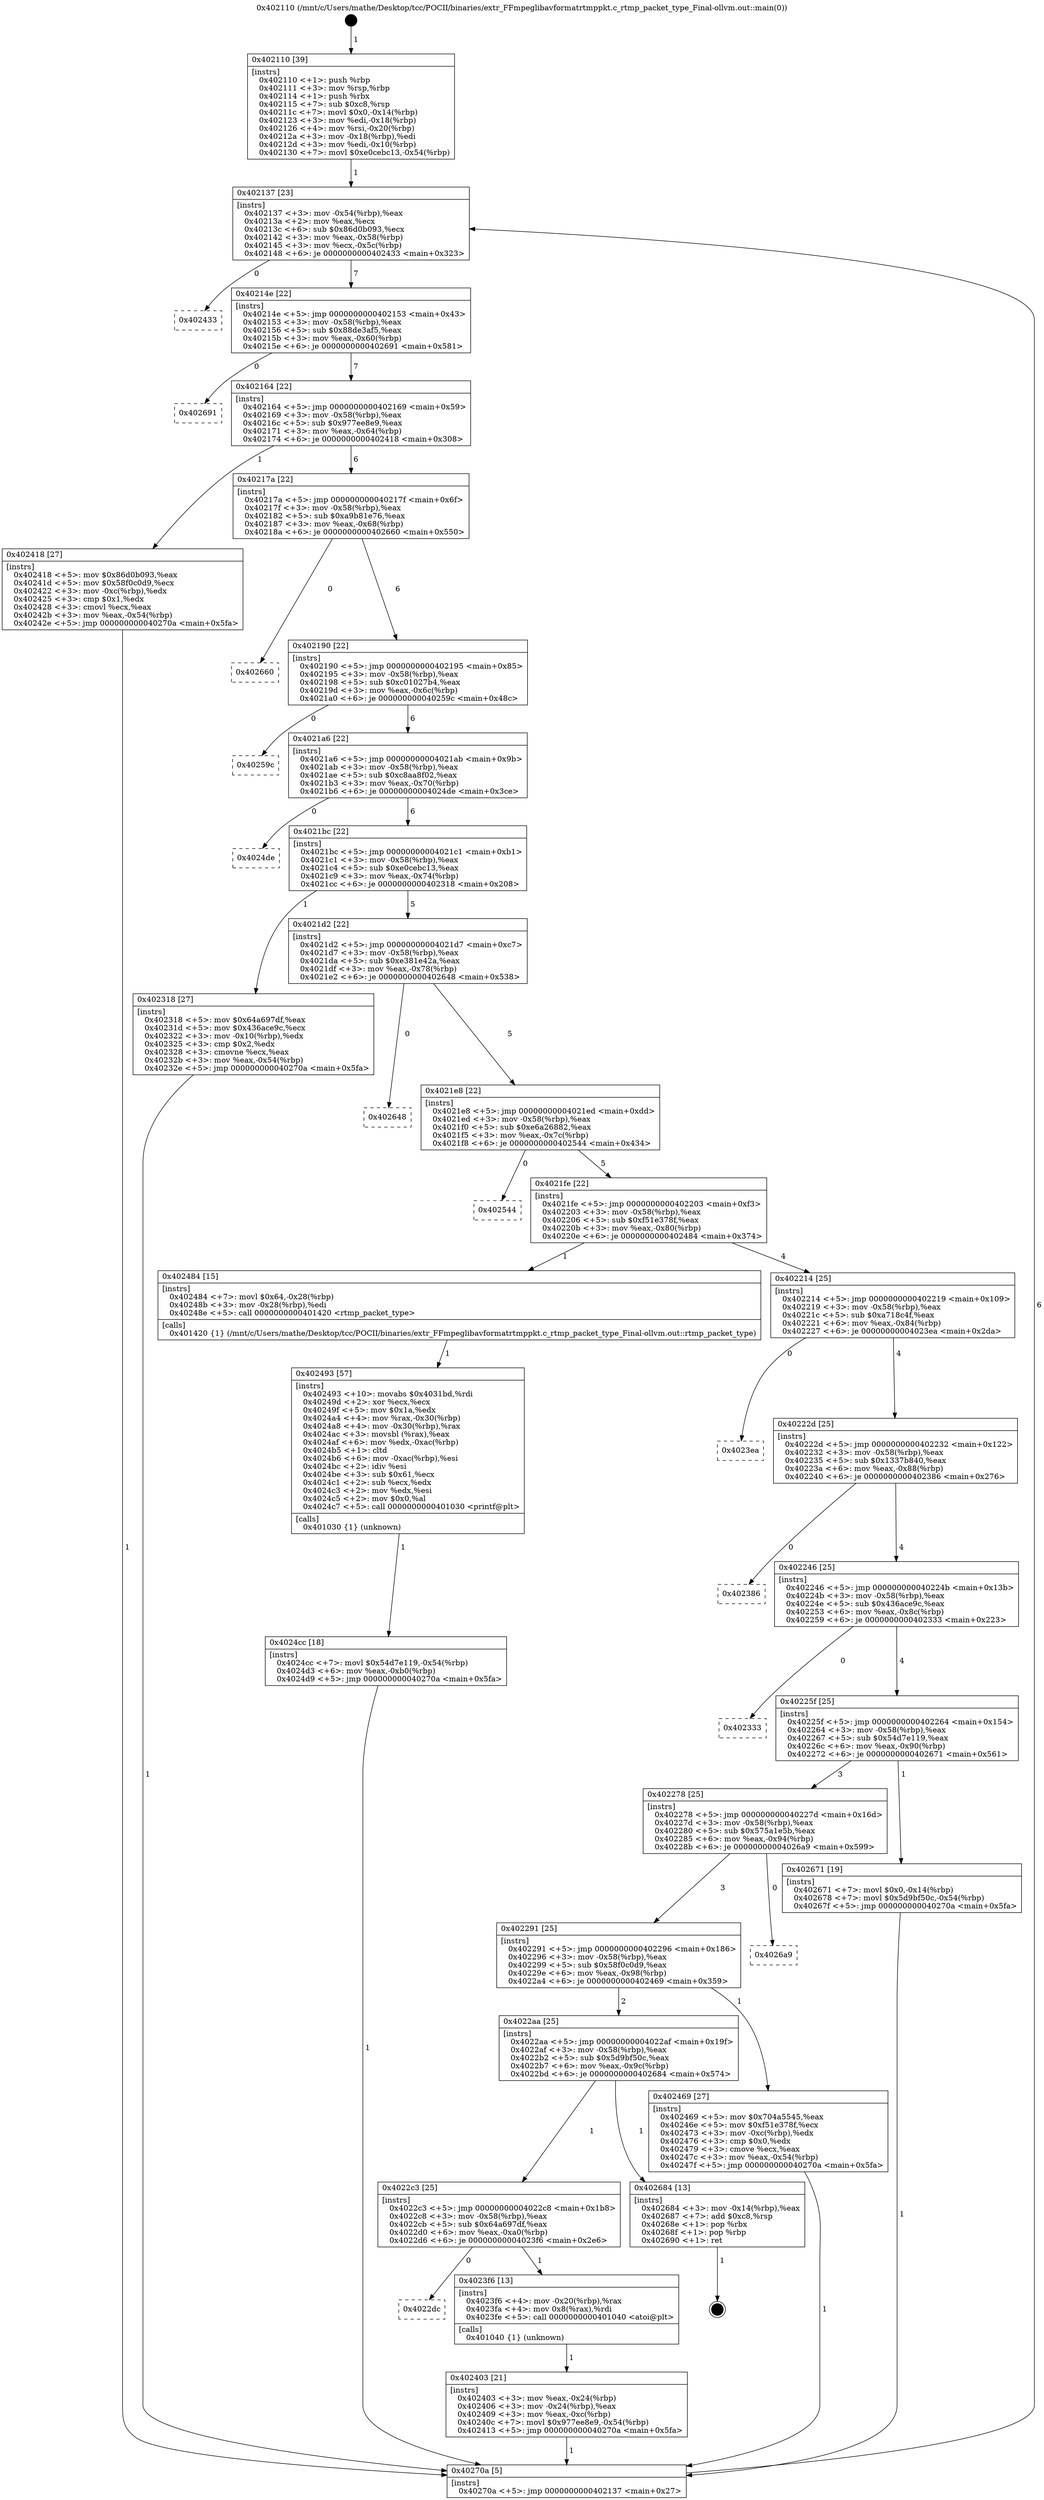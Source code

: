 digraph "0x402110" {
  label = "0x402110 (/mnt/c/Users/mathe/Desktop/tcc/POCII/binaries/extr_FFmpeglibavformatrtmppkt.c_rtmp_packet_type_Final-ollvm.out::main(0))"
  labelloc = "t"
  node[shape=record]

  Entry [label="",width=0.3,height=0.3,shape=circle,fillcolor=black,style=filled]
  "0x402137" [label="{
     0x402137 [23]\l
     | [instrs]\l
     &nbsp;&nbsp;0x402137 \<+3\>: mov -0x54(%rbp),%eax\l
     &nbsp;&nbsp;0x40213a \<+2\>: mov %eax,%ecx\l
     &nbsp;&nbsp;0x40213c \<+6\>: sub $0x86d0b093,%ecx\l
     &nbsp;&nbsp;0x402142 \<+3\>: mov %eax,-0x58(%rbp)\l
     &nbsp;&nbsp;0x402145 \<+3\>: mov %ecx,-0x5c(%rbp)\l
     &nbsp;&nbsp;0x402148 \<+6\>: je 0000000000402433 \<main+0x323\>\l
  }"]
  "0x402433" [label="{
     0x402433\l
  }", style=dashed]
  "0x40214e" [label="{
     0x40214e [22]\l
     | [instrs]\l
     &nbsp;&nbsp;0x40214e \<+5\>: jmp 0000000000402153 \<main+0x43\>\l
     &nbsp;&nbsp;0x402153 \<+3\>: mov -0x58(%rbp),%eax\l
     &nbsp;&nbsp;0x402156 \<+5\>: sub $0x88de3af5,%eax\l
     &nbsp;&nbsp;0x40215b \<+3\>: mov %eax,-0x60(%rbp)\l
     &nbsp;&nbsp;0x40215e \<+6\>: je 0000000000402691 \<main+0x581\>\l
  }"]
  Exit [label="",width=0.3,height=0.3,shape=circle,fillcolor=black,style=filled,peripheries=2]
  "0x402691" [label="{
     0x402691\l
  }", style=dashed]
  "0x402164" [label="{
     0x402164 [22]\l
     | [instrs]\l
     &nbsp;&nbsp;0x402164 \<+5\>: jmp 0000000000402169 \<main+0x59\>\l
     &nbsp;&nbsp;0x402169 \<+3\>: mov -0x58(%rbp),%eax\l
     &nbsp;&nbsp;0x40216c \<+5\>: sub $0x977ee8e9,%eax\l
     &nbsp;&nbsp;0x402171 \<+3\>: mov %eax,-0x64(%rbp)\l
     &nbsp;&nbsp;0x402174 \<+6\>: je 0000000000402418 \<main+0x308\>\l
  }"]
  "0x4024cc" [label="{
     0x4024cc [18]\l
     | [instrs]\l
     &nbsp;&nbsp;0x4024cc \<+7\>: movl $0x54d7e119,-0x54(%rbp)\l
     &nbsp;&nbsp;0x4024d3 \<+6\>: mov %eax,-0xb0(%rbp)\l
     &nbsp;&nbsp;0x4024d9 \<+5\>: jmp 000000000040270a \<main+0x5fa\>\l
  }"]
  "0x402418" [label="{
     0x402418 [27]\l
     | [instrs]\l
     &nbsp;&nbsp;0x402418 \<+5\>: mov $0x86d0b093,%eax\l
     &nbsp;&nbsp;0x40241d \<+5\>: mov $0x58f0c0d9,%ecx\l
     &nbsp;&nbsp;0x402422 \<+3\>: mov -0xc(%rbp),%edx\l
     &nbsp;&nbsp;0x402425 \<+3\>: cmp $0x1,%edx\l
     &nbsp;&nbsp;0x402428 \<+3\>: cmovl %ecx,%eax\l
     &nbsp;&nbsp;0x40242b \<+3\>: mov %eax,-0x54(%rbp)\l
     &nbsp;&nbsp;0x40242e \<+5\>: jmp 000000000040270a \<main+0x5fa\>\l
  }"]
  "0x40217a" [label="{
     0x40217a [22]\l
     | [instrs]\l
     &nbsp;&nbsp;0x40217a \<+5\>: jmp 000000000040217f \<main+0x6f\>\l
     &nbsp;&nbsp;0x40217f \<+3\>: mov -0x58(%rbp),%eax\l
     &nbsp;&nbsp;0x402182 \<+5\>: sub $0xa9b81e76,%eax\l
     &nbsp;&nbsp;0x402187 \<+3\>: mov %eax,-0x68(%rbp)\l
     &nbsp;&nbsp;0x40218a \<+6\>: je 0000000000402660 \<main+0x550\>\l
  }"]
  "0x402493" [label="{
     0x402493 [57]\l
     | [instrs]\l
     &nbsp;&nbsp;0x402493 \<+10\>: movabs $0x4031bd,%rdi\l
     &nbsp;&nbsp;0x40249d \<+2\>: xor %ecx,%ecx\l
     &nbsp;&nbsp;0x40249f \<+5\>: mov $0x1a,%edx\l
     &nbsp;&nbsp;0x4024a4 \<+4\>: mov %rax,-0x30(%rbp)\l
     &nbsp;&nbsp;0x4024a8 \<+4\>: mov -0x30(%rbp),%rax\l
     &nbsp;&nbsp;0x4024ac \<+3\>: movsbl (%rax),%eax\l
     &nbsp;&nbsp;0x4024af \<+6\>: mov %edx,-0xac(%rbp)\l
     &nbsp;&nbsp;0x4024b5 \<+1\>: cltd\l
     &nbsp;&nbsp;0x4024b6 \<+6\>: mov -0xac(%rbp),%esi\l
     &nbsp;&nbsp;0x4024bc \<+2\>: idiv %esi\l
     &nbsp;&nbsp;0x4024be \<+3\>: sub $0x61,%ecx\l
     &nbsp;&nbsp;0x4024c1 \<+2\>: sub %ecx,%edx\l
     &nbsp;&nbsp;0x4024c3 \<+2\>: mov %edx,%esi\l
     &nbsp;&nbsp;0x4024c5 \<+2\>: mov $0x0,%al\l
     &nbsp;&nbsp;0x4024c7 \<+5\>: call 0000000000401030 \<printf@plt\>\l
     | [calls]\l
     &nbsp;&nbsp;0x401030 \{1\} (unknown)\l
  }"]
  "0x402660" [label="{
     0x402660\l
  }", style=dashed]
  "0x402190" [label="{
     0x402190 [22]\l
     | [instrs]\l
     &nbsp;&nbsp;0x402190 \<+5\>: jmp 0000000000402195 \<main+0x85\>\l
     &nbsp;&nbsp;0x402195 \<+3\>: mov -0x58(%rbp),%eax\l
     &nbsp;&nbsp;0x402198 \<+5\>: sub $0xc01027b4,%eax\l
     &nbsp;&nbsp;0x40219d \<+3\>: mov %eax,-0x6c(%rbp)\l
     &nbsp;&nbsp;0x4021a0 \<+6\>: je 000000000040259c \<main+0x48c\>\l
  }"]
  "0x402403" [label="{
     0x402403 [21]\l
     | [instrs]\l
     &nbsp;&nbsp;0x402403 \<+3\>: mov %eax,-0x24(%rbp)\l
     &nbsp;&nbsp;0x402406 \<+3\>: mov -0x24(%rbp),%eax\l
     &nbsp;&nbsp;0x402409 \<+3\>: mov %eax,-0xc(%rbp)\l
     &nbsp;&nbsp;0x40240c \<+7\>: movl $0x977ee8e9,-0x54(%rbp)\l
     &nbsp;&nbsp;0x402413 \<+5\>: jmp 000000000040270a \<main+0x5fa\>\l
  }"]
  "0x40259c" [label="{
     0x40259c\l
  }", style=dashed]
  "0x4021a6" [label="{
     0x4021a6 [22]\l
     | [instrs]\l
     &nbsp;&nbsp;0x4021a6 \<+5\>: jmp 00000000004021ab \<main+0x9b\>\l
     &nbsp;&nbsp;0x4021ab \<+3\>: mov -0x58(%rbp),%eax\l
     &nbsp;&nbsp;0x4021ae \<+5\>: sub $0xc8aa8f02,%eax\l
     &nbsp;&nbsp;0x4021b3 \<+3\>: mov %eax,-0x70(%rbp)\l
     &nbsp;&nbsp;0x4021b6 \<+6\>: je 00000000004024de \<main+0x3ce\>\l
  }"]
  "0x4022dc" [label="{
     0x4022dc\l
  }", style=dashed]
  "0x4024de" [label="{
     0x4024de\l
  }", style=dashed]
  "0x4021bc" [label="{
     0x4021bc [22]\l
     | [instrs]\l
     &nbsp;&nbsp;0x4021bc \<+5\>: jmp 00000000004021c1 \<main+0xb1\>\l
     &nbsp;&nbsp;0x4021c1 \<+3\>: mov -0x58(%rbp),%eax\l
     &nbsp;&nbsp;0x4021c4 \<+5\>: sub $0xe0cebc13,%eax\l
     &nbsp;&nbsp;0x4021c9 \<+3\>: mov %eax,-0x74(%rbp)\l
     &nbsp;&nbsp;0x4021cc \<+6\>: je 0000000000402318 \<main+0x208\>\l
  }"]
  "0x4023f6" [label="{
     0x4023f6 [13]\l
     | [instrs]\l
     &nbsp;&nbsp;0x4023f6 \<+4\>: mov -0x20(%rbp),%rax\l
     &nbsp;&nbsp;0x4023fa \<+4\>: mov 0x8(%rax),%rdi\l
     &nbsp;&nbsp;0x4023fe \<+5\>: call 0000000000401040 \<atoi@plt\>\l
     | [calls]\l
     &nbsp;&nbsp;0x401040 \{1\} (unknown)\l
  }"]
  "0x402318" [label="{
     0x402318 [27]\l
     | [instrs]\l
     &nbsp;&nbsp;0x402318 \<+5\>: mov $0x64a697df,%eax\l
     &nbsp;&nbsp;0x40231d \<+5\>: mov $0x436ace9c,%ecx\l
     &nbsp;&nbsp;0x402322 \<+3\>: mov -0x10(%rbp),%edx\l
     &nbsp;&nbsp;0x402325 \<+3\>: cmp $0x2,%edx\l
     &nbsp;&nbsp;0x402328 \<+3\>: cmovne %ecx,%eax\l
     &nbsp;&nbsp;0x40232b \<+3\>: mov %eax,-0x54(%rbp)\l
     &nbsp;&nbsp;0x40232e \<+5\>: jmp 000000000040270a \<main+0x5fa\>\l
  }"]
  "0x4021d2" [label="{
     0x4021d2 [22]\l
     | [instrs]\l
     &nbsp;&nbsp;0x4021d2 \<+5\>: jmp 00000000004021d7 \<main+0xc7\>\l
     &nbsp;&nbsp;0x4021d7 \<+3\>: mov -0x58(%rbp),%eax\l
     &nbsp;&nbsp;0x4021da \<+5\>: sub $0xe381e42a,%eax\l
     &nbsp;&nbsp;0x4021df \<+3\>: mov %eax,-0x78(%rbp)\l
     &nbsp;&nbsp;0x4021e2 \<+6\>: je 0000000000402648 \<main+0x538\>\l
  }"]
  "0x40270a" [label="{
     0x40270a [5]\l
     | [instrs]\l
     &nbsp;&nbsp;0x40270a \<+5\>: jmp 0000000000402137 \<main+0x27\>\l
  }"]
  "0x402110" [label="{
     0x402110 [39]\l
     | [instrs]\l
     &nbsp;&nbsp;0x402110 \<+1\>: push %rbp\l
     &nbsp;&nbsp;0x402111 \<+3\>: mov %rsp,%rbp\l
     &nbsp;&nbsp;0x402114 \<+1\>: push %rbx\l
     &nbsp;&nbsp;0x402115 \<+7\>: sub $0xc8,%rsp\l
     &nbsp;&nbsp;0x40211c \<+7\>: movl $0x0,-0x14(%rbp)\l
     &nbsp;&nbsp;0x402123 \<+3\>: mov %edi,-0x18(%rbp)\l
     &nbsp;&nbsp;0x402126 \<+4\>: mov %rsi,-0x20(%rbp)\l
     &nbsp;&nbsp;0x40212a \<+3\>: mov -0x18(%rbp),%edi\l
     &nbsp;&nbsp;0x40212d \<+3\>: mov %edi,-0x10(%rbp)\l
     &nbsp;&nbsp;0x402130 \<+7\>: movl $0xe0cebc13,-0x54(%rbp)\l
  }"]
  "0x4022c3" [label="{
     0x4022c3 [25]\l
     | [instrs]\l
     &nbsp;&nbsp;0x4022c3 \<+5\>: jmp 00000000004022c8 \<main+0x1b8\>\l
     &nbsp;&nbsp;0x4022c8 \<+3\>: mov -0x58(%rbp),%eax\l
     &nbsp;&nbsp;0x4022cb \<+5\>: sub $0x64a697df,%eax\l
     &nbsp;&nbsp;0x4022d0 \<+6\>: mov %eax,-0xa0(%rbp)\l
     &nbsp;&nbsp;0x4022d6 \<+6\>: je 00000000004023f6 \<main+0x2e6\>\l
  }"]
  "0x402648" [label="{
     0x402648\l
  }", style=dashed]
  "0x4021e8" [label="{
     0x4021e8 [22]\l
     | [instrs]\l
     &nbsp;&nbsp;0x4021e8 \<+5\>: jmp 00000000004021ed \<main+0xdd\>\l
     &nbsp;&nbsp;0x4021ed \<+3\>: mov -0x58(%rbp),%eax\l
     &nbsp;&nbsp;0x4021f0 \<+5\>: sub $0xe6a26882,%eax\l
     &nbsp;&nbsp;0x4021f5 \<+3\>: mov %eax,-0x7c(%rbp)\l
     &nbsp;&nbsp;0x4021f8 \<+6\>: je 0000000000402544 \<main+0x434\>\l
  }"]
  "0x402684" [label="{
     0x402684 [13]\l
     | [instrs]\l
     &nbsp;&nbsp;0x402684 \<+3\>: mov -0x14(%rbp),%eax\l
     &nbsp;&nbsp;0x402687 \<+7\>: add $0xc8,%rsp\l
     &nbsp;&nbsp;0x40268e \<+1\>: pop %rbx\l
     &nbsp;&nbsp;0x40268f \<+1\>: pop %rbp\l
     &nbsp;&nbsp;0x402690 \<+1\>: ret\l
  }"]
  "0x402544" [label="{
     0x402544\l
  }", style=dashed]
  "0x4021fe" [label="{
     0x4021fe [22]\l
     | [instrs]\l
     &nbsp;&nbsp;0x4021fe \<+5\>: jmp 0000000000402203 \<main+0xf3\>\l
     &nbsp;&nbsp;0x402203 \<+3\>: mov -0x58(%rbp),%eax\l
     &nbsp;&nbsp;0x402206 \<+5\>: sub $0xf51e378f,%eax\l
     &nbsp;&nbsp;0x40220b \<+3\>: mov %eax,-0x80(%rbp)\l
     &nbsp;&nbsp;0x40220e \<+6\>: je 0000000000402484 \<main+0x374\>\l
  }"]
  "0x4022aa" [label="{
     0x4022aa [25]\l
     | [instrs]\l
     &nbsp;&nbsp;0x4022aa \<+5\>: jmp 00000000004022af \<main+0x19f\>\l
     &nbsp;&nbsp;0x4022af \<+3\>: mov -0x58(%rbp),%eax\l
     &nbsp;&nbsp;0x4022b2 \<+5\>: sub $0x5d9bf50c,%eax\l
     &nbsp;&nbsp;0x4022b7 \<+6\>: mov %eax,-0x9c(%rbp)\l
     &nbsp;&nbsp;0x4022bd \<+6\>: je 0000000000402684 \<main+0x574\>\l
  }"]
  "0x402484" [label="{
     0x402484 [15]\l
     | [instrs]\l
     &nbsp;&nbsp;0x402484 \<+7\>: movl $0x64,-0x28(%rbp)\l
     &nbsp;&nbsp;0x40248b \<+3\>: mov -0x28(%rbp),%edi\l
     &nbsp;&nbsp;0x40248e \<+5\>: call 0000000000401420 \<rtmp_packet_type\>\l
     | [calls]\l
     &nbsp;&nbsp;0x401420 \{1\} (/mnt/c/Users/mathe/Desktop/tcc/POCII/binaries/extr_FFmpeglibavformatrtmppkt.c_rtmp_packet_type_Final-ollvm.out::rtmp_packet_type)\l
  }"]
  "0x402214" [label="{
     0x402214 [25]\l
     | [instrs]\l
     &nbsp;&nbsp;0x402214 \<+5\>: jmp 0000000000402219 \<main+0x109\>\l
     &nbsp;&nbsp;0x402219 \<+3\>: mov -0x58(%rbp),%eax\l
     &nbsp;&nbsp;0x40221c \<+5\>: sub $0xa718c4f,%eax\l
     &nbsp;&nbsp;0x402221 \<+6\>: mov %eax,-0x84(%rbp)\l
     &nbsp;&nbsp;0x402227 \<+6\>: je 00000000004023ea \<main+0x2da\>\l
  }"]
  "0x402469" [label="{
     0x402469 [27]\l
     | [instrs]\l
     &nbsp;&nbsp;0x402469 \<+5\>: mov $0x704a5545,%eax\l
     &nbsp;&nbsp;0x40246e \<+5\>: mov $0xf51e378f,%ecx\l
     &nbsp;&nbsp;0x402473 \<+3\>: mov -0xc(%rbp),%edx\l
     &nbsp;&nbsp;0x402476 \<+3\>: cmp $0x0,%edx\l
     &nbsp;&nbsp;0x402479 \<+3\>: cmove %ecx,%eax\l
     &nbsp;&nbsp;0x40247c \<+3\>: mov %eax,-0x54(%rbp)\l
     &nbsp;&nbsp;0x40247f \<+5\>: jmp 000000000040270a \<main+0x5fa\>\l
  }"]
  "0x4023ea" [label="{
     0x4023ea\l
  }", style=dashed]
  "0x40222d" [label="{
     0x40222d [25]\l
     | [instrs]\l
     &nbsp;&nbsp;0x40222d \<+5\>: jmp 0000000000402232 \<main+0x122\>\l
     &nbsp;&nbsp;0x402232 \<+3\>: mov -0x58(%rbp),%eax\l
     &nbsp;&nbsp;0x402235 \<+5\>: sub $0x1337b840,%eax\l
     &nbsp;&nbsp;0x40223a \<+6\>: mov %eax,-0x88(%rbp)\l
     &nbsp;&nbsp;0x402240 \<+6\>: je 0000000000402386 \<main+0x276\>\l
  }"]
  "0x402291" [label="{
     0x402291 [25]\l
     | [instrs]\l
     &nbsp;&nbsp;0x402291 \<+5\>: jmp 0000000000402296 \<main+0x186\>\l
     &nbsp;&nbsp;0x402296 \<+3\>: mov -0x58(%rbp),%eax\l
     &nbsp;&nbsp;0x402299 \<+5\>: sub $0x58f0c0d9,%eax\l
     &nbsp;&nbsp;0x40229e \<+6\>: mov %eax,-0x98(%rbp)\l
     &nbsp;&nbsp;0x4022a4 \<+6\>: je 0000000000402469 \<main+0x359\>\l
  }"]
  "0x402386" [label="{
     0x402386\l
  }", style=dashed]
  "0x402246" [label="{
     0x402246 [25]\l
     | [instrs]\l
     &nbsp;&nbsp;0x402246 \<+5\>: jmp 000000000040224b \<main+0x13b\>\l
     &nbsp;&nbsp;0x40224b \<+3\>: mov -0x58(%rbp),%eax\l
     &nbsp;&nbsp;0x40224e \<+5\>: sub $0x436ace9c,%eax\l
     &nbsp;&nbsp;0x402253 \<+6\>: mov %eax,-0x8c(%rbp)\l
     &nbsp;&nbsp;0x402259 \<+6\>: je 0000000000402333 \<main+0x223\>\l
  }"]
  "0x4026a9" [label="{
     0x4026a9\l
  }", style=dashed]
  "0x402333" [label="{
     0x402333\l
  }", style=dashed]
  "0x40225f" [label="{
     0x40225f [25]\l
     | [instrs]\l
     &nbsp;&nbsp;0x40225f \<+5\>: jmp 0000000000402264 \<main+0x154\>\l
     &nbsp;&nbsp;0x402264 \<+3\>: mov -0x58(%rbp),%eax\l
     &nbsp;&nbsp;0x402267 \<+5\>: sub $0x54d7e119,%eax\l
     &nbsp;&nbsp;0x40226c \<+6\>: mov %eax,-0x90(%rbp)\l
     &nbsp;&nbsp;0x402272 \<+6\>: je 0000000000402671 \<main+0x561\>\l
  }"]
  "0x402278" [label="{
     0x402278 [25]\l
     | [instrs]\l
     &nbsp;&nbsp;0x402278 \<+5\>: jmp 000000000040227d \<main+0x16d\>\l
     &nbsp;&nbsp;0x40227d \<+3\>: mov -0x58(%rbp),%eax\l
     &nbsp;&nbsp;0x402280 \<+5\>: sub $0x575a1e5b,%eax\l
     &nbsp;&nbsp;0x402285 \<+6\>: mov %eax,-0x94(%rbp)\l
     &nbsp;&nbsp;0x40228b \<+6\>: je 00000000004026a9 \<main+0x599\>\l
  }"]
  "0x402671" [label="{
     0x402671 [19]\l
     | [instrs]\l
     &nbsp;&nbsp;0x402671 \<+7\>: movl $0x0,-0x14(%rbp)\l
     &nbsp;&nbsp;0x402678 \<+7\>: movl $0x5d9bf50c,-0x54(%rbp)\l
     &nbsp;&nbsp;0x40267f \<+5\>: jmp 000000000040270a \<main+0x5fa\>\l
  }"]
  Entry -> "0x402110" [label=" 1"]
  "0x402137" -> "0x402433" [label=" 0"]
  "0x402137" -> "0x40214e" [label=" 7"]
  "0x402684" -> Exit [label=" 1"]
  "0x40214e" -> "0x402691" [label=" 0"]
  "0x40214e" -> "0x402164" [label=" 7"]
  "0x402671" -> "0x40270a" [label=" 1"]
  "0x402164" -> "0x402418" [label=" 1"]
  "0x402164" -> "0x40217a" [label=" 6"]
  "0x4024cc" -> "0x40270a" [label=" 1"]
  "0x40217a" -> "0x402660" [label=" 0"]
  "0x40217a" -> "0x402190" [label=" 6"]
  "0x402493" -> "0x4024cc" [label=" 1"]
  "0x402190" -> "0x40259c" [label=" 0"]
  "0x402190" -> "0x4021a6" [label=" 6"]
  "0x402484" -> "0x402493" [label=" 1"]
  "0x4021a6" -> "0x4024de" [label=" 0"]
  "0x4021a6" -> "0x4021bc" [label=" 6"]
  "0x402469" -> "0x40270a" [label=" 1"]
  "0x4021bc" -> "0x402318" [label=" 1"]
  "0x4021bc" -> "0x4021d2" [label=" 5"]
  "0x402318" -> "0x40270a" [label=" 1"]
  "0x402110" -> "0x402137" [label=" 1"]
  "0x40270a" -> "0x402137" [label=" 6"]
  "0x402418" -> "0x40270a" [label=" 1"]
  "0x4021d2" -> "0x402648" [label=" 0"]
  "0x4021d2" -> "0x4021e8" [label=" 5"]
  "0x4023f6" -> "0x402403" [label=" 1"]
  "0x4021e8" -> "0x402544" [label=" 0"]
  "0x4021e8" -> "0x4021fe" [label=" 5"]
  "0x4022c3" -> "0x4022dc" [label=" 0"]
  "0x4021fe" -> "0x402484" [label=" 1"]
  "0x4021fe" -> "0x402214" [label=" 4"]
  "0x402403" -> "0x40270a" [label=" 1"]
  "0x402214" -> "0x4023ea" [label=" 0"]
  "0x402214" -> "0x40222d" [label=" 4"]
  "0x4022aa" -> "0x4022c3" [label=" 1"]
  "0x40222d" -> "0x402386" [label=" 0"]
  "0x40222d" -> "0x402246" [label=" 4"]
  "0x4022c3" -> "0x4023f6" [label=" 1"]
  "0x402246" -> "0x402333" [label=" 0"]
  "0x402246" -> "0x40225f" [label=" 4"]
  "0x402291" -> "0x4022aa" [label=" 2"]
  "0x40225f" -> "0x402671" [label=" 1"]
  "0x40225f" -> "0x402278" [label=" 3"]
  "0x402291" -> "0x402469" [label=" 1"]
  "0x402278" -> "0x4026a9" [label=" 0"]
  "0x402278" -> "0x402291" [label=" 3"]
  "0x4022aa" -> "0x402684" [label=" 1"]
}
